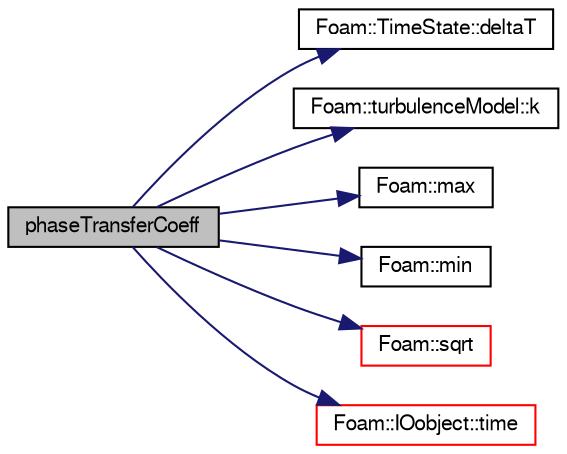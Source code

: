 digraph "phaseTransferCoeff"
{
  bgcolor="transparent";
  edge [fontname="FreeSans",fontsize="10",labelfontname="FreeSans",labelfontsize="10"];
  node [fontname="FreeSans",fontsize="10",shape=record];
  rankdir="LR";
  Node84 [label="phaseTransferCoeff",height=0.2,width=0.4,color="black", fillcolor="grey75", style="filled", fontcolor="black"];
  Node84 -> Node85 [color="midnightblue",fontsize="10",style="solid",fontname="FreeSans"];
  Node85 [label="Foam::TimeState::deltaT",height=0.2,width=0.4,color="black",URL="$a26362.html#acf83abeb32c365943662ed3cf3d8634c",tooltip="Return time step. "];
  Node84 -> Node86 [color="midnightblue",fontsize="10",style="solid",fontname="FreeSans"];
  Node86 [label="Foam::turbulenceModel::k",height=0.2,width=0.4,color="black",URL="$a31314.html#a513c40f9ed37e2baed10984c3c4c57a9",tooltip="Return the turbulence kinetic energy. "];
  Node84 -> Node87 [color="midnightblue",fontsize="10",style="solid",fontname="FreeSans"];
  Node87 [label="Foam::max",height=0.2,width=0.4,color="black",URL="$a21124.html#ac993e906cf2774ae77e666bc24e81733"];
  Node84 -> Node88 [color="midnightblue",fontsize="10",style="solid",fontname="FreeSans"];
  Node88 [label="Foam::min",height=0.2,width=0.4,color="black",URL="$a21124.html#a253e112ad2d56d96230ff39ea7f442dc"];
  Node84 -> Node89 [color="midnightblue",fontsize="10",style="solid",fontname="FreeSans"];
  Node89 [label="Foam::sqrt",height=0.2,width=0.4,color="red",URL="$a21124.html#a8616bd62eebf2342a80222fecb1bda71"];
  Node84 -> Node94 [color="midnightblue",fontsize="10",style="solid",fontname="FreeSans"];
  Node94 [label="Foam::IOobject::time",height=0.2,width=0.4,color="red",URL="$a26142.html#a1ed86245b170b9f651f62650b1827500",tooltip="Return time. "];
}
